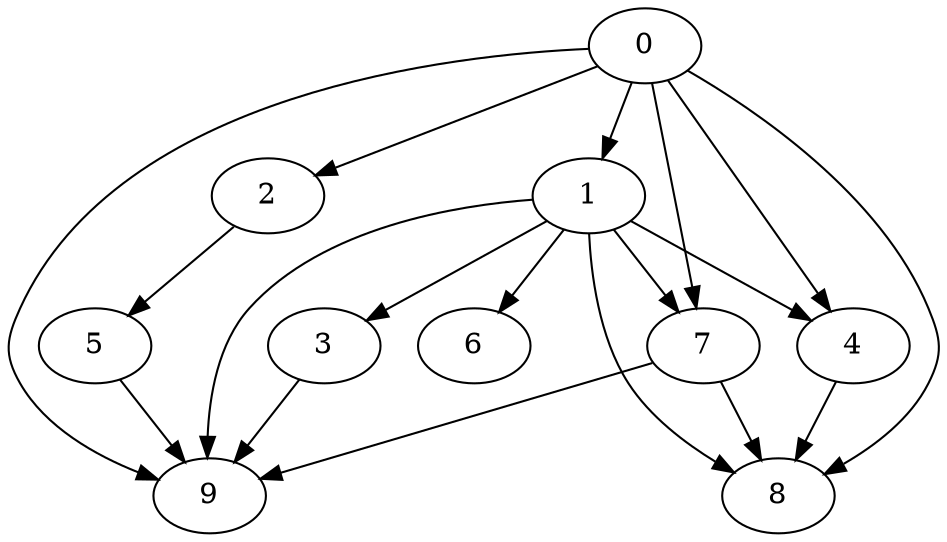 digraph "Random_Nodes_10_Density_1.80_CCR_10.02_WeightType_Random_Homogeneous-6" {
0 [Weight=2];
1 [Weight=8];
2 [Weight=8];
3 [Weight=2];
5 [Weight=5];
7 [Weight=3];
4 [Weight=5];
6 [Weight=10];
8 [Weight=6];
9 [Weight=6];
4 -> 8 [Weight=23];
1 -> 9 [Weight=17];
0 -> 2 [Weight=29];
1 -> 4 [Weight=17];
0 -> 4 [Weight=41];
1 -> 7 [Weight=12];
0 -> 8 [Weight=17];
0 -> 1 [Weight=12];
3 -> 9 [Weight=58];
0 -> 7 [Weight=41];
5 -> 9 [Weight=52];
1 -> 8 [Weight=41];
7 -> 9 [Weight=17];
1 -> 3 [Weight=52];
2 -> 5 [Weight=23];
7 -> 8 [Weight=41];
0 -> 9 [Weight=35];
1 -> 6 [Weight=23];
}
